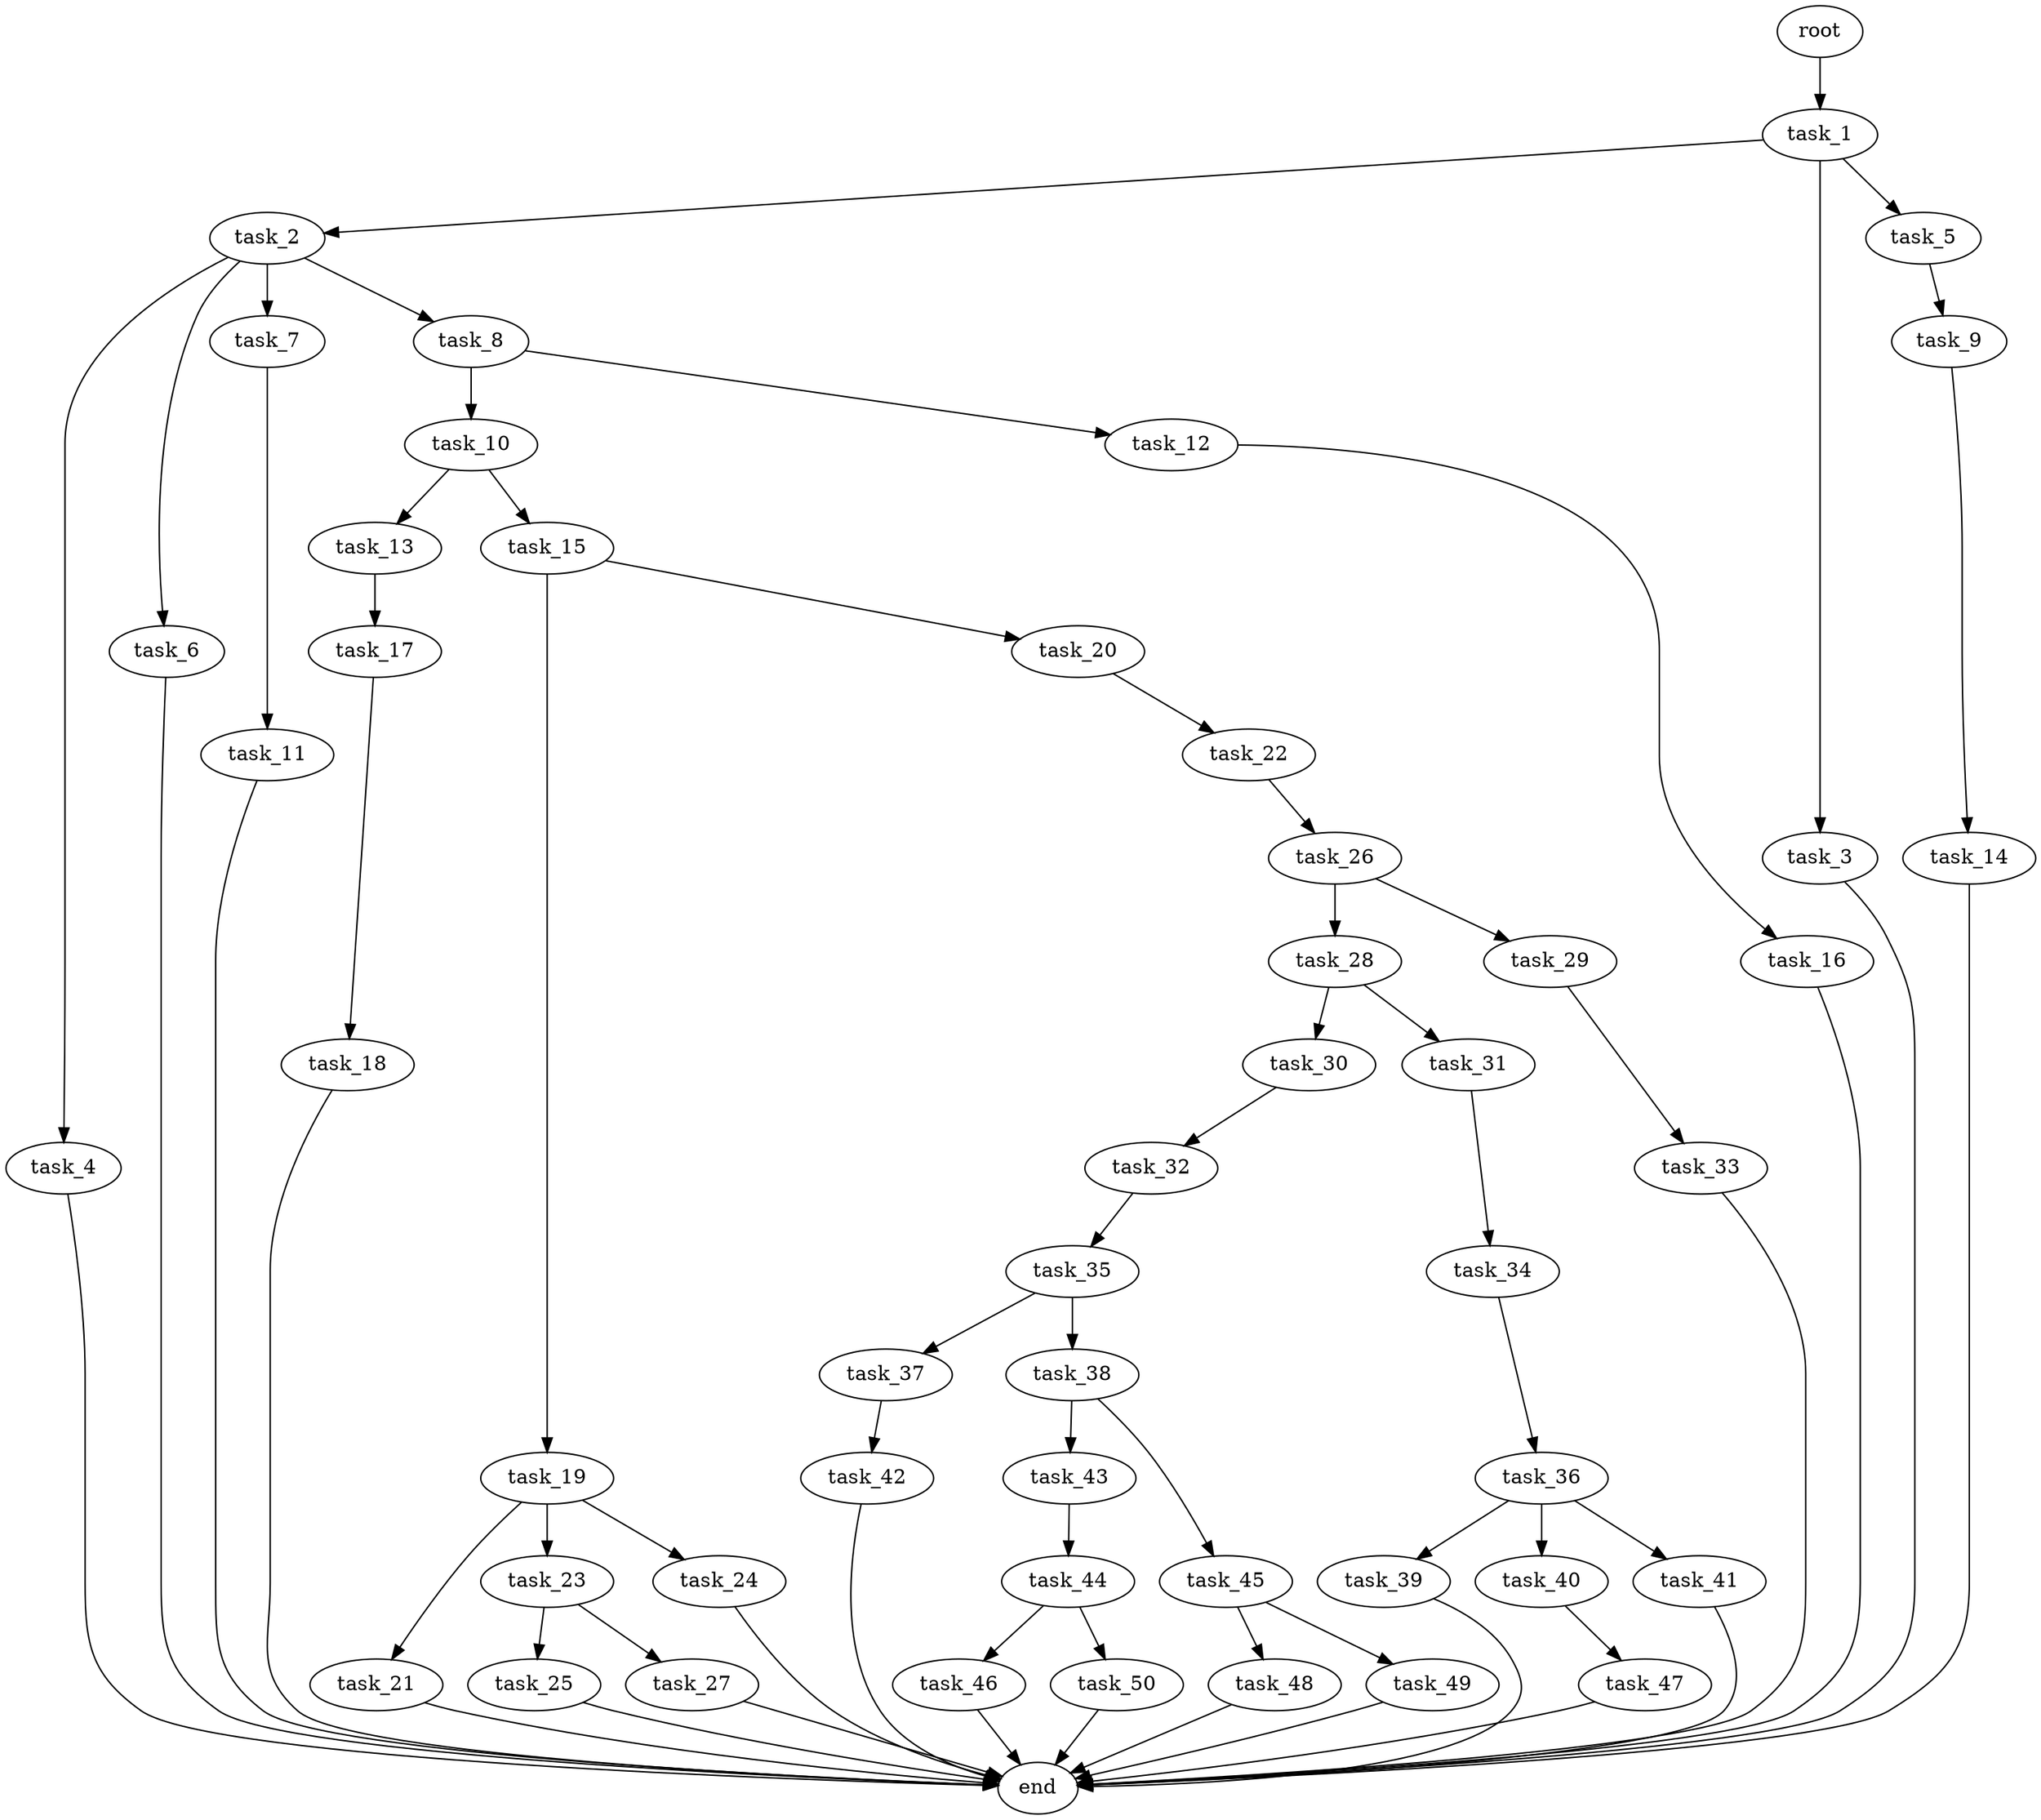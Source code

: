 digraph G {
  root [size="0.000000e+00"];
  task_1 [size="3.285439e+09"];
  task_2 [size="6.921673e+09"];
  task_3 [size="2.950871e+09"];
  task_4 [size="7.308643e+09"];
  task_5 [size="5.962976e+09"];
  task_6 [size="1.811286e+09"];
  task_7 [size="3.260524e+09"];
  task_8 [size="7.934723e+09"];
  task_9 [size="5.635745e+09"];
  task_10 [size="4.430104e+09"];
  task_11 [size="4.449728e+09"];
  task_12 [size="5.996244e+09"];
  task_13 [size="9.825562e+09"];
  task_14 [size="8.835448e+08"];
  task_15 [size="6.806514e+09"];
  task_16 [size="7.852760e+09"];
  task_17 [size="9.894401e+09"];
  task_18 [size="7.975012e+09"];
  task_19 [size="2.235773e+09"];
  task_20 [size="7.086703e+09"];
  task_21 [size="7.586203e+09"];
  task_22 [size="4.677891e+09"];
  task_23 [size="9.715687e+09"];
  task_24 [size="4.422077e+09"];
  task_25 [size="2.501891e+09"];
  task_26 [size="7.670776e+09"];
  task_27 [size="6.828604e+09"];
  task_28 [size="8.785437e+08"];
  task_29 [size="3.891157e+09"];
  task_30 [size="5.495373e+09"];
  task_31 [size="9.789081e+09"];
  task_32 [size="8.488834e+09"];
  task_33 [size="9.679830e+09"];
  task_34 [size="5.704831e+09"];
  task_35 [size="9.115726e+09"];
  task_36 [size="3.907199e+08"];
  task_37 [size="7.565370e+09"];
  task_38 [size="8.782067e+09"];
  task_39 [size="6.593316e+09"];
  task_40 [size="9.642642e+09"];
  task_41 [size="1.816159e+09"];
  task_42 [size="7.766100e+09"];
  task_43 [size="2.014974e+09"];
  task_44 [size="7.093490e+09"];
  task_45 [size="5.951532e+09"];
  task_46 [size="3.760234e+09"];
  task_47 [size="7.861625e+07"];
  task_48 [size="5.140665e+09"];
  task_49 [size="2.723674e+09"];
  task_50 [size="4.326797e+09"];
  end [size="0.000000e+00"];

  root -> task_1 [size="1.000000e-12"];
  task_1 -> task_2 [size="6.921673e+08"];
  task_1 -> task_3 [size="2.950871e+08"];
  task_1 -> task_5 [size="5.962976e+08"];
  task_2 -> task_4 [size="7.308643e+08"];
  task_2 -> task_6 [size="1.811286e+08"];
  task_2 -> task_7 [size="3.260524e+08"];
  task_2 -> task_8 [size="7.934723e+08"];
  task_3 -> end [size="1.000000e-12"];
  task_4 -> end [size="1.000000e-12"];
  task_5 -> task_9 [size="5.635745e+08"];
  task_6 -> end [size="1.000000e-12"];
  task_7 -> task_11 [size="4.449728e+08"];
  task_8 -> task_10 [size="4.430104e+08"];
  task_8 -> task_12 [size="5.996244e+08"];
  task_9 -> task_14 [size="8.835448e+07"];
  task_10 -> task_13 [size="9.825562e+08"];
  task_10 -> task_15 [size="6.806514e+08"];
  task_11 -> end [size="1.000000e-12"];
  task_12 -> task_16 [size="7.852760e+08"];
  task_13 -> task_17 [size="9.894401e+08"];
  task_14 -> end [size="1.000000e-12"];
  task_15 -> task_19 [size="2.235773e+08"];
  task_15 -> task_20 [size="7.086703e+08"];
  task_16 -> end [size="1.000000e-12"];
  task_17 -> task_18 [size="7.975012e+08"];
  task_18 -> end [size="1.000000e-12"];
  task_19 -> task_21 [size="7.586203e+08"];
  task_19 -> task_23 [size="9.715687e+08"];
  task_19 -> task_24 [size="4.422077e+08"];
  task_20 -> task_22 [size="4.677891e+08"];
  task_21 -> end [size="1.000000e-12"];
  task_22 -> task_26 [size="7.670776e+08"];
  task_23 -> task_25 [size="2.501891e+08"];
  task_23 -> task_27 [size="6.828604e+08"];
  task_24 -> end [size="1.000000e-12"];
  task_25 -> end [size="1.000000e-12"];
  task_26 -> task_28 [size="8.785437e+07"];
  task_26 -> task_29 [size="3.891157e+08"];
  task_27 -> end [size="1.000000e-12"];
  task_28 -> task_30 [size="5.495373e+08"];
  task_28 -> task_31 [size="9.789081e+08"];
  task_29 -> task_33 [size="9.679830e+08"];
  task_30 -> task_32 [size="8.488834e+08"];
  task_31 -> task_34 [size="5.704831e+08"];
  task_32 -> task_35 [size="9.115726e+08"];
  task_33 -> end [size="1.000000e-12"];
  task_34 -> task_36 [size="3.907199e+07"];
  task_35 -> task_37 [size="7.565370e+08"];
  task_35 -> task_38 [size="8.782067e+08"];
  task_36 -> task_39 [size="6.593316e+08"];
  task_36 -> task_40 [size="9.642642e+08"];
  task_36 -> task_41 [size="1.816159e+08"];
  task_37 -> task_42 [size="7.766100e+08"];
  task_38 -> task_43 [size="2.014974e+08"];
  task_38 -> task_45 [size="5.951532e+08"];
  task_39 -> end [size="1.000000e-12"];
  task_40 -> task_47 [size="7.861625e+06"];
  task_41 -> end [size="1.000000e-12"];
  task_42 -> end [size="1.000000e-12"];
  task_43 -> task_44 [size="7.093490e+08"];
  task_44 -> task_46 [size="3.760234e+08"];
  task_44 -> task_50 [size="4.326797e+08"];
  task_45 -> task_48 [size="5.140665e+08"];
  task_45 -> task_49 [size="2.723674e+08"];
  task_46 -> end [size="1.000000e-12"];
  task_47 -> end [size="1.000000e-12"];
  task_48 -> end [size="1.000000e-12"];
  task_49 -> end [size="1.000000e-12"];
  task_50 -> end [size="1.000000e-12"];
}
